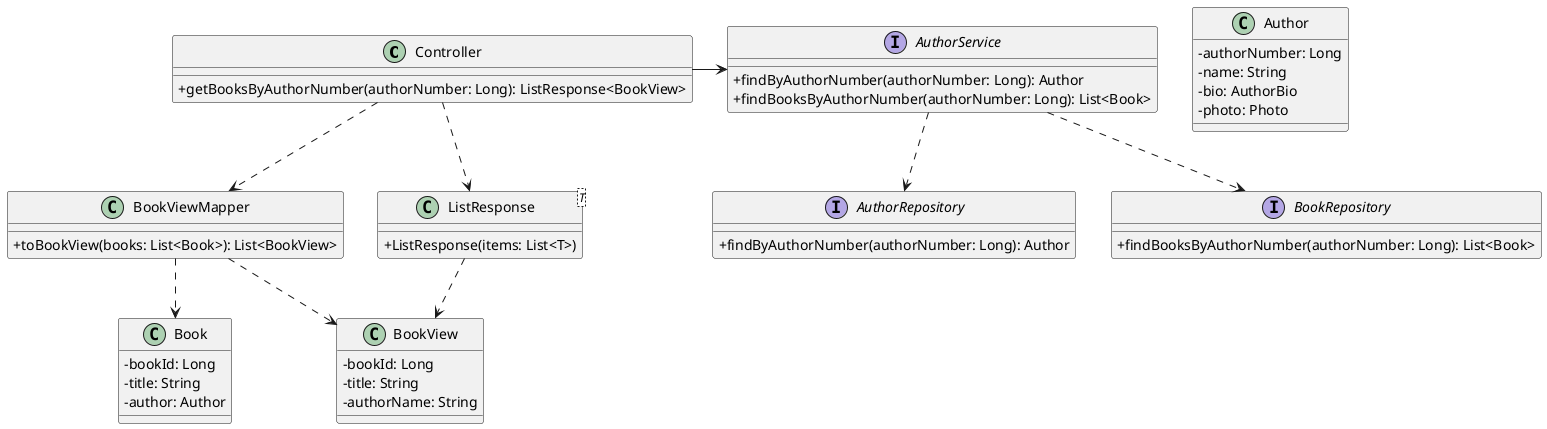 @startuml
skinparam classAttributeIconSize 0

class Controller {
    + getBooksByAuthorNumber(authorNumber: Long): ListResponse<BookView>
}

interface AuthorService {
    + findByAuthorNumber(authorNumber: Long): Author
    + findBooksByAuthorNumber(authorNumber: Long): List<Book>
}

interface AuthorRepository {
    + findByAuthorNumber(authorNumber: Long): Author
}

interface BookRepository {
    + findBooksByAuthorNumber(authorNumber: Long): List<Book>
}

class BookViewMapper {
    + toBookView(books: List<Book>): List<BookView>
}

class ListResponse<T> {
    + ListResponse(items: List<T>)
}

class Author {
    - authorNumber: Long
    - name: String
    - bio: AuthorBio
    - photo: Photo
}

class Book {
    - bookId: Long
    - title: String
    - author: Author
}

class BookView {
    - bookId: Long
    - title: String
    - authorName: String
}

Controller -> AuthorService
AuthorService ..> AuthorRepository
AuthorService ..> BookRepository
Controller ..> BookViewMapper
Controller ..> ListResponse
BookViewMapper ..> Book
BookViewMapper ..> BookView
ListResponse ..> BookView

@enduml

